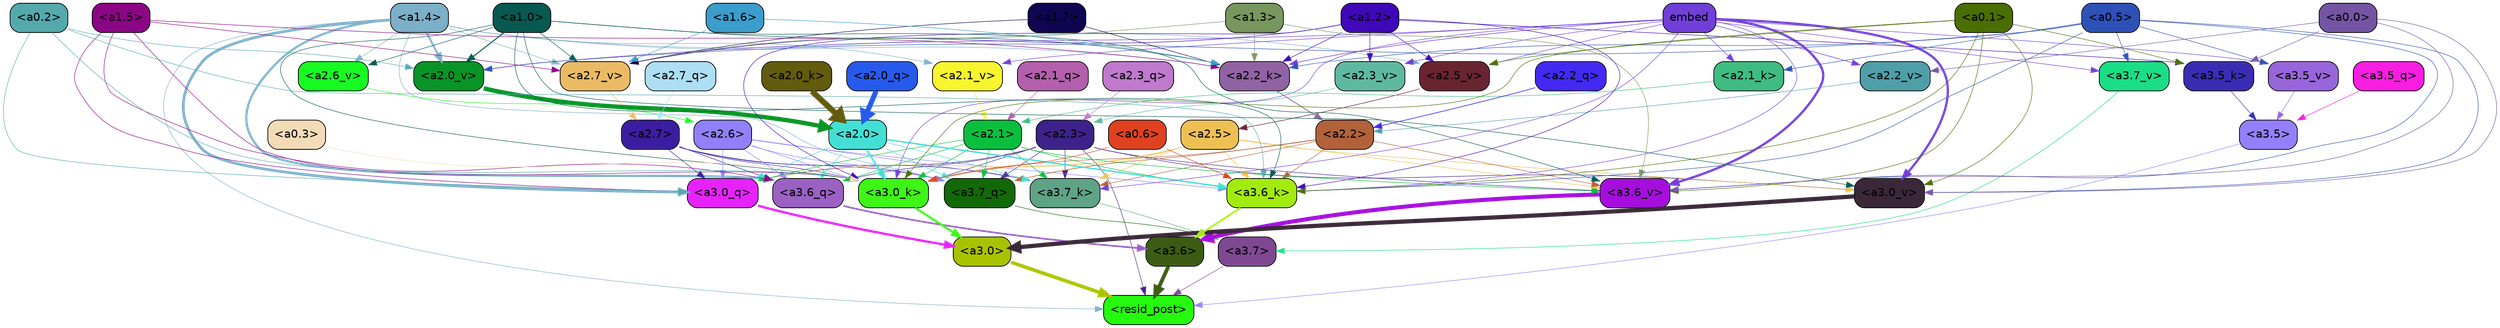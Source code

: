 strict digraph "" {
	graph [bgcolor=transparent,
		layout=dot,
		overlap=false,
		splines=true
	];
	"<a3.7>"	[color=black,
		fillcolor="#7f4992",
		fontname=Helvetica,
		shape=box,
		style="filled, rounded"];
	"<resid_post>"	[color=black,
		fillcolor="#25f90d",
		fontname=Helvetica,
		shape=box,
		style="filled, rounded"];
	"<a3.7>" -> "<resid_post>"	[color="#7f4992",
		penwidth=0.6];
	"<a3.6>"	[color=black,
		fillcolor="#3c5c13",
		fontname=Helvetica,
		shape=box,
		style="filled, rounded"];
	"<a3.6>" -> "<resid_post>"	[color="#3c5c13",
		penwidth=4.646730065345764];
	"<a3.5>"	[color=black,
		fillcolor="#9480fd",
		fontname=Helvetica,
		shape=box,
		style="filled, rounded"];
	"<a3.5>" -> "<resid_post>"	[color="#9480fd",
		penwidth=0.6];
	"<a3.0>"	[color=black,
		fillcolor="#a9c200",
		fontname=Helvetica,
		shape=box,
		style="filled, rounded"];
	"<a3.0>" -> "<resid_post>"	[color="#a9c200",
		penwidth=4.323132634162903];
	"<a2.3>"	[color=black,
		fillcolor="#3d228b",
		fontname=Helvetica,
		shape=box,
		style="filled, rounded"];
	"<a2.3>" -> "<resid_post>"	[color="#3d228b",
		penwidth=0.6];
	"<a3.7_q>"	[color=black,
		fillcolor="#126908",
		fontname=Helvetica,
		shape=box,
		style="filled, rounded"];
	"<a2.3>" -> "<a3.7_q>"	[color="#3d228b",
		penwidth=0.6];
	"<a3.6_q>"	[color=black,
		fillcolor="#9a61c3",
		fontname=Helvetica,
		shape=box,
		style="filled, rounded"];
	"<a2.3>" -> "<a3.6_q>"	[color="#3d228b",
		penwidth=0.6];
	"<a3.0_q>"	[color=black,
		fillcolor="#e722fd",
		fontname=Helvetica,
		shape=box,
		style="filled, rounded"];
	"<a2.3>" -> "<a3.0_q>"	[color="#3d228b",
		penwidth=0.6];
	"<a3.7_k>"	[color=black,
		fillcolor="#5fa387",
		fontname=Helvetica,
		shape=box,
		style="filled, rounded"];
	"<a2.3>" -> "<a3.7_k>"	[color="#3d228b",
		penwidth=0.6];
	"<a3.0_k>"	[color=black,
		fillcolor="#3df615",
		fontname=Helvetica,
		shape=box,
		style="filled, rounded"];
	"<a2.3>" -> "<a3.0_k>"	[color="#3d228b",
		penwidth=0.6];
	"<a3.6_v>"	[color=black,
		fillcolor="#a50edd",
		fontname=Helvetica,
		shape=box,
		style="filled, rounded"];
	"<a2.3>" -> "<a3.6_v>"	[color="#3d228b",
		penwidth=0.6];
	"<a3.0_v>"	[color=black,
		fillcolor="#3a2838",
		fontname=Helvetica,
		shape=box,
		style="filled, rounded"];
	"<a2.3>" -> "<a3.0_v>"	[color="#3d228b",
		penwidth=0.6];
	"<a1.4>"	[color=black,
		fillcolor="#7cafc8",
		fontname=Helvetica,
		shape=box,
		style="filled, rounded"];
	"<a1.4>" -> "<resid_post>"	[color="#7cafc8",
		penwidth=0.6];
	"<a1.4>" -> "<a3.7_q>"	[color="#7cafc8",
		penwidth=0.6];
	"<a1.4>" -> "<a3.6_q>"	[color="#7cafc8",
		penwidth=2.700703263282776];
	"<a1.4>" -> "<a3.0_q>"	[color="#7cafc8",
		penwidth=3.34255850315094];
	"<a2.2_k>"	[color=black,
		fillcolor="#9163a3",
		fontname=Helvetica,
		shape=box,
		style="filled, rounded"];
	"<a1.4>" -> "<a2.2_k>"	[color="#7cafc8",
		penwidth=0.6];
	"<a2.7_v>"	[color=black,
		fillcolor="#eabb64",
		fontname=Helvetica,
		shape=box,
		style="filled, rounded"];
	"<a1.4>" -> "<a2.7_v>"	[color="#7cafc8",
		penwidth=0.6];
	"<a2.6_v>"	[color=black,
		fillcolor="#16fb21",
		fontname=Helvetica,
		shape=box,
		style="filled, rounded"];
	"<a1.4>" -> "<a2.6_v>"	[color="#7cafc8",
		penwidth=0.6];
	"<a2.5_v>"	[color=black,
		fillcolor="#692431",
		fontname=Helvetica,
		shape=box,
		style="filled, rounded"];
	"<a1.4>" -> "<a2.5_v>"	[color="#7cafc8",
		penwidth=0.6];
	"<a2.1_v>"	[color=black,
		fillcolor="#f8f42e",
		fontname=Helvetica,
		shape=box,
		style="filled, rounded"];
	"<a1.4>" -> "<a2.1_v>"	[color="#7cafc8",
		penwidth=0.6];
	"<a2.0_v>"	[color=black,
		fillcolor="#089426",
		fontname=Helvetica,
		shape=box,
		style="filled, rounded"];
	"<a1.4>" -> "<a2.0_v>"	[color="#7cafc8",
		penwidth=2.387977123260498];
	"<a3.7_q>" -> "<a3.7>"	[color="#126908",
		penwidth=0.6];
	"<a3.6_q>" -> "<a3.6>"	[color="#9a61c3",
		penwidth=2.03758105635643];
	"<a3.5_q>"	[color=black,
		fillcolor="#f81ee1",
		fontname=Helvetica,
		shape=box,
		style="filled, rounded"];
	"<a3.5_q>" -> "<a3.5>"	[color="#f81ee1",
		penwidth=0.6];
	"<a3.0_q>" -> "<a3.0>"	[color="#e722fd",
		penwidth=2.8638100624084473];
	"<a3.7_k>" -> "<a3.7>"	[color="#5fa387",
		penwidth=0.6];
	"<a3.6_k>"	[color=black,
		fillcolor="#a3eb0f",
		fontname=Helvetica,
		shape=box,
		style="filled, rounded"];
	"<a3.6_k>" -> "<a3.6>"	[color="#a3eb0f",
		penwidth=2.174198240041733];
	"<a3.5_k>"	[color=black,
		fillcolor="#3a2db3",
		fontname=Helvetica,
		shape=box,
		style="filled, rounded"];
	"<a3.5_k>" -> "<a3.5>"	[color="#3a2db3",
		penwidth=0.6];
	"<a3.0_k>" -> "<a3.0>"	[color="#3df615",
		penwidth=2.6274144649505615];
	"<a3.7_v>"	[color=black,
		fillcolor="#19de86",
		fontname=Helvetica,
		shape=box,
		style="filled, rounded"];
	"<a3.7_v>" -> "<a3.7>"	[color="#19de86",
		penwidth=0.6];
	"<a3.6_v>" -> "<a3.6>"	[color="#a50edd",
		penwidth=5.002329230308533];
	"<a3.5_v>"	[color=black,
		fillcolor="#9865db",
		fontname=Helvetica,
		shape=box,
		style="filled, rounded"];
	"<a3.5_v>" -> "<a3.5>"	[color="#9865db",
		penwidth=0.6];
	"<a3.0_v>" -> "<a3.0>"	[color="#3a2838",
		penwidth=5.188832879066467];
	"<a2.7>"	[color=black,
		fillcolor="#3b1da1",
		fontname=Helvetica,
		shape=box,
		style="filled, rounded"];
	"<a2.7>" -> "<a3.7_q>"	[color="#3b1da1",
		penwidth=0.6];
	"<a2.7>" -> "<a3.6_q>"	[color="#3b1da1",
		penwidth=0.6];
	"<a2.7>" -> "<a3.0_q>"	[color="#3b1da1",
		penwidth=0.6];
	"<a2.7>" -> "<a3.7_k>"	[color="#3b1da1",
		penwidth=0.6];
	"<a2.7>" -> "<a3.0_k>"	[color="#3b1da1",
		penwidth=0.6];
	"<a2.6>"	[color=black,
		fillcolor="#9080f9",
		fontname=Helvetica,
		shape=box,
		style="filled, rounded"];
	"<a2.6>" -> "<a3.7_q>"	[color="#9080f9",
		penwidth=0.6];
	"<a2.6>" -> "<a3.6_q>"	[color="#9080f9",
		penwidth=0.6];
	"<a2.6>" -> "<a3.0_q>"	[color="#9080f9",
		penwidth=0.6];
	"<a2.6>" -> "<a3.7_k>"	[color="#9080f9",
		penwidth=0.6];
	"<a2.6>" -> "<a3.6_k>"	[color="#9080f9",
		penwidth=0.6];
	"<a2.6>" -> "<a3.0_k>"	[color="#9080f9",
		penwidth=0.6];
	"<a2.5>"	[color=black,
		fillcolor="#eec054",
		fontname=Helvetica,
		shape=box,
		style="filled, rounded"];
	"<a2.5>" -> "<a3.7_q>"	[color="#eec054",
		penwidth=0.6];
	"<a2.5>" -> "<a3.0_q>"	[color="#eec054",
		penwidth=0.6];
	"<a2.5>" -> "<a3.7_k>"	[color="#eec054",
		penwidth=0.6];
	"<a2.5>" -> "<a3.6_k>"	[color="#eec054",
		penwidth=0.6];
	"<a2.5>" -> "<a3.0_k>"	[color="#eec054",
		penwidth=0.6];
	"<a2.5>" -> "<a3.6_v>"	[color="#eec054",
		penwidth=0.6];
	"<a2.5>" -> "<a3.0_v>"	[color="#eec054",
		penwidth=0.6];
	"<a2.2>"	[color=black,
		fillcolor="#b2623a",
		fontname=Helvetica,
		shape=box,
		style="filled, rounded"];
	"<a2.2>" -> "<a3.7_q>"	[color="#b2623a",
		penwidth=0.6];
	"<a2.2>" -> "<a3.7_k>"	[color="#b2623a",
		penwidth=0.6];
	"<a2.2>" -> "<a3.6_k>"	[color="#b2623a",
		penwidth=0.6];
	"<a2.2>" -> "<a3.0_k>"	[color="#b2623a",
		penwidth=0.6];
	"<a2.2>" -> "<a3.6_v>"	[color="#b2623a",
		penwidth=0.6];
	"<a2.1>"	[color=black,
		fillcolor="#0abf3e",
		fontname=Helvetica,
		shape=box,
		style="filled, rounded"];
	"<a2.1>" -> "<a3.7_q>"	[color="#0abf3e",
		penwidth=0.6];
	"<a2.1>" -> "<a3.6_q>"	[color="#0abf3e",
		penwidth=0.6];
	"<a2.1>" -> "<a3.0_q>"	[color="#0abf3e",
		penwidth=0.6];
	"<a2.1>" -> "<a3.7_k>"	[color="#0abf3e",
		penwidth=0.6];
	"<a2.1>" -> "<a3.6_k>"	[color="#0abf3e",
		penwidth=0.6];
	"<a2.1>" -> "<a3.0_k>"	[color="#0abf3e",
		penwidth=0.6];
	"<a2.1>" -> "<a3.6_v>"	[color="#0abf3e",
		penwidth=0.6];
	"<a2.0>"	[color=black,
		fillcolor="#43dfd5",
		fontname=Helvetica,
		shape=box,
		style="filled, rounded"];
	"<a2.0>" -> "<a3.7_q>"	[color="#43dfd5",
		penwidth=0.6];
	"<a2.0>" -> "<a3.6_q>"	[color="#43dfd5",
		penwidth=0.6];
	"<a2.0>" -> "<a3.0_q>"	[color="#43dfd5",
		penwidth=0.6];
	"<a2.0>" -> "<a3.7_k>"	[color="#43dfd5",
		penwidth=0.6];
	"<a2.0>" -> "<a3.6_k>"	[color="#43dfd5",
		penwidth=1.6454488784074783];
	"<a2.0>" -> "<a3.0_k>"	[color="#43dfd5",
		penwidth=2.2218968719244003];
	"<a1.5>"	[color=black,
		fillcolor="#8b0685",
		fontname=Helvetica,
		shape=box,
		style="filled, rounded"];
	"<a1.5>" -> "<a3.6_q>"	[color="#8b0685",
		penwidth=0.6];
	"<a1.5>" -> "<a3.0_q>"	[color="#8b0685",
		penwidth=0.6];
	"<a1.5>" -> "<a3.0_k>"	[color="#8b0685",
		penwidth=0.6];
	"<a1.5>" -> "<a2.2_k>"	[color="#8b0685",
		penwidth=0.6];
	"<a1.5>" -> "<a2.7_v>"	[color="#8b0685",
		penwidth=0.6];
	"<a0.2>"	[color=black,
		fillcolor="#54a9ad",
		fontname=Helvetica,
		shape=box,
		style="filled, rounded"];
	"<a0.2>" -> "<a3.0_q>"	[color="#54a9ad",
		penwidth=0.6];
	"<a0.2>" -> "<a3.6_k>"	[color="#54a9ad",
		penwidth=0.6];
	"<a0.2>" -> "<a3.0_k>"	[color="#54a9ad",
		penwidth=0.6];
	"<a0.2>" -> "<a2.0_v>"	[color="#54a9ad",
		penwidth=0.6];
	embed	[color=black,
		fillcolor="#713fd8",
		fontname=Helvetica,
		shape=box,
		style="filled, rounded"];
	embed -> "<a3.7_k>"	[color="#713fd8",
		penwidth=0.6];
	embed -> "<a3.6_k>"	[color="#713fd8",
		penwidth=0.6];
	embed -> "<a3.0_k>"	[color="#713fd8",
		penwidth=0.6];
	embed -> "<a3.7_v>"	[color="#713fd8",
		penwidth=0.6];
	embed -> "<a3.6_v>"	[color="#713fd8",
		penwidth=2.8301228284835815];
	embed -> "<a3.5_v>"	[color="#713fd8",
		penwidth=0.6];
	embed -> "<a3.0_v>"	[color="#713fd8",
		penwidth=2.7660785913467407];
	embed -> "<a2.2_k>"	[color="#713fd8",
		penwidth=0.7099294662475586];
	"<a2.1_k>"	[color=black,
		fillcolor="#3fbc81",
		fontname=Helvetica,
		shape=box,
		style="filled, rounded"];
	embed -> "<a2.1_k>"	[color="#713fd8",
		penwidth=0.6];
	embed -> "<a2.5_v>"	[color="#713fd8",
		penwidth=0.6];
	"<a2.3_v>"	[color=black,
		fillcolor="#5fb9a1",
		fontname=Helvetica,
		shape=box,
		style="filled, rounded"];
	embed -> "<a2.3_v>"	[color="#713fd8",
		penwidth=0.6];
	"<a2.2_v>"	[color=black,
		fillcolor="#4f9fa9",
		fontname=Helvetica,
		shape=box,
		style="filled, rounded"];
	embed -> "<a2.2_v>"	[color="#713fd8",
		penwidth=0.6909599304199219];
	embed -> "<a2.1_v>"	[color="#713fd8",
		penwidth=0.6];
	embed -> "<a2.0_v>"	[color="#713fd8",
		penwidth=0.6];
	"<a1.2>"	[color=black,
		fillcolor="#3f08b8",
		fontname=Helvetica,
		shape=box,
		style="filled, rounded"];
	"<a1.2>" -> "<a3.6_k>"	[color="#3f08b8",
		penwidth=0.6];
	"<a1.2>" -> "<a3.5_k>"	[color="#3f08b8",
		penwidth=0.6];
	"<a1.2>" -> "<a3.0_k>"	[color="#3f08b8",
		penwidth=0.6];
	"<a1.2>" -> "<a2.2_k>"	[color="#3f08b8",
		penwidth=0.6];
	"<a1.2>" -> "<a2.7_v>"	[color="#3f08b8",
		penwidth=0.6];
	"<a1.2>" -> "<a2.5_v>"	[color="#3f08b8",
		penwidth=0.6];
	"<a1.2>" -> "<a2.3_v>"	[color="#3f08b8",
		penwidth=0.6];
	"<a1.0>"	[color=black,
		fillcolor="#085952",
		fontname=Helvetica,
		shape=box,
		style="filled, rounded"];
	"<a1.0>" -> "<a3.6_k>"	[color="#085952",
		penwidth=0.6];
	"<a1.0>" -> "<a3.0_k>"	[color="#085952",
		penwidth=0.6];
	"<a1.0>" -> "<a3.6_v>"	[color="#085952",
		penwidth=0.6];
	"<a1.0>" -> "<a3.0_v>"	[color="#085952",
		penwidth=0.6];
	"<a1.0>" -> "<a2.2_k>"	[color="#085952",
		penwidth=0.6];
	"<a1.0>" -> "<a2.7_v>"	[color="#085952",
		penwidth=0.6];
	"<a1.0>" -> "<a2.6_v>"	[color="#085952",
		penwidth=0.6];
	"<a1.0>" -> "<a2.0_v>"	[color="#085952",
		penwidth=1.2435333728790283];
	"<a0.6>"	[color=black,
		fillcolor="#e0411e",
		fontname=Helvetica,
		shape=box,
		style="filled, rounded"];
	"<a0.6>" -> "<a3.6_k>"	[color="#e0411e",
		penwidth=0.6];
	"<a0.6>" -> "<a3.0_k>"	[color="#e0411e",
		penwidth=0.6];
	"<a0.5>"	[color=black,
		fillcolor="#2e51b7",
		fontname=Helvetica,
		shape=box,
		style="filled, rounded"];
	"<a0.5>" -> "<a3.6_k>"	[color="#2e51b7",
		penwidth=0.6];
	"<a0.5>" -> "<a3.7_v>"	[color="#2e51b7",
		penwidth=0.6];
	"<a0.5>" -> "<a3.6_v>"	[color="#2e51b7",
		penwidth=0.6];
	"<a0.5>" -> "<a3.5_v>"	[color="#2e51b7",
		penwidth=0.6];
	"<a0.5>" -> "<a3.0_v>"	[color="#2e51b7",
		penwidth=0.6124261617660522];
	"<a0.5>" -> "<a2.2_k>"	[color="#2e51b7",
		penwidth=0.6];
	"<a0.5>" -> "<a2.1_k>"	[color="#2e51b7",
		penwidth=0.6];
	"<a0.5>" -> "<a2.0_v>"	[color="#2e51b7",
		penwidth=0.6];
	"<a0.1>"	[color=black,
		fillcolor="#4b6e02",
		fontname=Helvetica,
		shape=box,
		style="filled, rounded"];
	"<a0.1>" -> "<a3.6_k>"	[color="#4b6e02",
		penwidth=0.6];
	"<a0.1>" -> "<a3.5_k>"	[color="#4b6e02",
		penwidth=0.6];
	"<a0.1>" -> "<a3.0_k>"	[color="#4b6e02",
		penwidth=0.6];
	"<a0.1>" -> "<a3.6_v>"	[color="#4b6e02",
		penwidth=0.6];
	"<a0.1>" -> "<a3.0_v>"	[color="#4b6e02",
		penwidth=0.6];
	"<a0.1>" -> "<a2.5_v>"	[color="#4b6e02",
		penwidth=0.6];
	"<a0.0>"	[color=black,
		fillcolor="#7455a4",
		fontname=Helvetica,
		shape=box,
		style="filled, rounded"];
	"<a0.0>" -> "<a3.5_k>"	[color="#7455a4",
		penwidth=0.6];
	"<a0.0>" -> "<a3.6_v>"	[color="#7455a4",
		penwidth=0.6];
	"<a0.0>" -> "<a3.0_v>"	[color="#7455a4",
		penwidth=0.6];
	"<a0.0>" -> "<a2.2_v>"	[color="#7455a4",
		penwidth=0.6];
	"<a0.3>"	[color=black,
		fillcolor="#f4dbb7",
		fontname=Helvetica,
		shape=box,
		style="filled, rounded"];
	"<a0.3>" -> "<a3.0_k>"	[color="#f4dbb7",
		penwidth=0.6];
	"<a1.3>"	[color=black,
		fillcolor="#78975f",
		fontname=Helvetica,
		shape=box,
		style="filled, rounded"];
	"<a1.3>" -> "<a3.6_v>"	[color="#78975f",
		penwidth=0.6];
	"<a1.3>" -> "<a2.2_k>"	[color="#78975f",
		penwidth=0.6];
	"<a1.3>" -> "<a2.7_v>"	[color="#78975f",
		penwidth=0.6];
	"<a2.7_q>"	[color=black,
		fillcolor="#addef3",
		fontname=Helvetica,
		shape=box,
		style="filled, rounded"];
	"<a2.7_q>" -> "<a2.7>"	[color="#addef3",
		penwidth=0.6];
	"<a2.3_q>"	[color=black,
		fillcolor="#bf79cd",
		fontname=Helvetica,
		shape=box,
		style="filled, rounded"];
	"<a2.3_q>" -> "<a2.3>"	[color="#bf79cd",
		penwidth=0.6];
	"<a2.2_q>"	[color=black,
		fillcolor="#4329f1",
		fontname=Helvetica,
		shape=box,
		style="filled, rounded"];
	"<a2.2_q>" -> "<a2.2>"	[color="#4329f1",
		penwidth=0.8114519119262695];
	"<a2.1_q>"	[color=black,
		fillcolor="#b35fac",
		fontname=Helvetica,
		shape=box,
		style="filled, rounded"];
	"<a2.1_q>" -> "<a2.1>"	[color="#b35fac",
		penwidth=0.6];
	"<a2.0_q>"	[color=black,
		fillcolor="#2759ec",
		fontname=Helvetica,
		shape=box,
		style="filled, rounded"];
	"<a2.0_q>" -> "<a2.0>"	[color="#2759ec",
		penwidth=6.2323237657547];
	"<a2.2_k>" -> "<a2.2>"	[color="#9163a3",
		penwidth=0.9331893920898438];
	"<a2.1_k>" -> "<a2.1>"	[color="#3fbc81",
		penwidth=0.6];
	"<a2.0_k>"	[color=black,
		fillcolor="#635b0d",
		fontname=Helvetica,
		shape=box,
		style="filled, rounded"];
	"<a2.0_k>" -> "<a2.0>"	[color="#635b0d",
		penwidth=7.158664226531982];
	"<a2.7_v>" -> "<a2.7>"	[color="#eabb64",
		penwidth=0.6];
	"<a2.6_v>" -> "<a2.6>"	[color="#16fb21",
		penwidth=0.6];
	"<a2.5_v>" -> "<a2.5>"	[color="#692431",
		penwidth=0.6657319068908691];
	"<a2.3_v>" -> "<a2.3>"	[color="#5fb9a1",
		penwidth=0.6];
	"<a2.2_v>" -> "<a2.2>"	[color="#4f9fa9",
		penwidth=0.6];
	"<a2.1_v>" -> "<a2.1>"	[color="#f8f42e",
		penwidth=0.6];
	"<a2.0_v>" -> "<a2.0>"	[color="#089426",
		penwidth=5.380099236965179];
	"<a1.7>"	[color=black,
		fillcolor="#0f0652",
		fontname=Helvetica,
		shape=box,
		style="filled, rounded"];
	"<a1.7>" -> "<a2.2_k>"	[color="#0f0652",
		penwidth=0.6];
	"<a1.7>" -> "<a2.7_v>"	[color="#0f0652",
		penwidth=0.6];
	"<a1.6>"	[color=black,
		fillcolor="#3b9dcc",
		fontname=Helvetica,
		shape=box,
		style="filled, rounded"];
	"<a1.6>" -> "<a2.2_k>"	[color="#3b9dcc",
		penwidth=0.6];
	"<a1.6>" -> "<a2.7_v>"	[color="#3b9dcc",
		penwidth=0.6];
}
